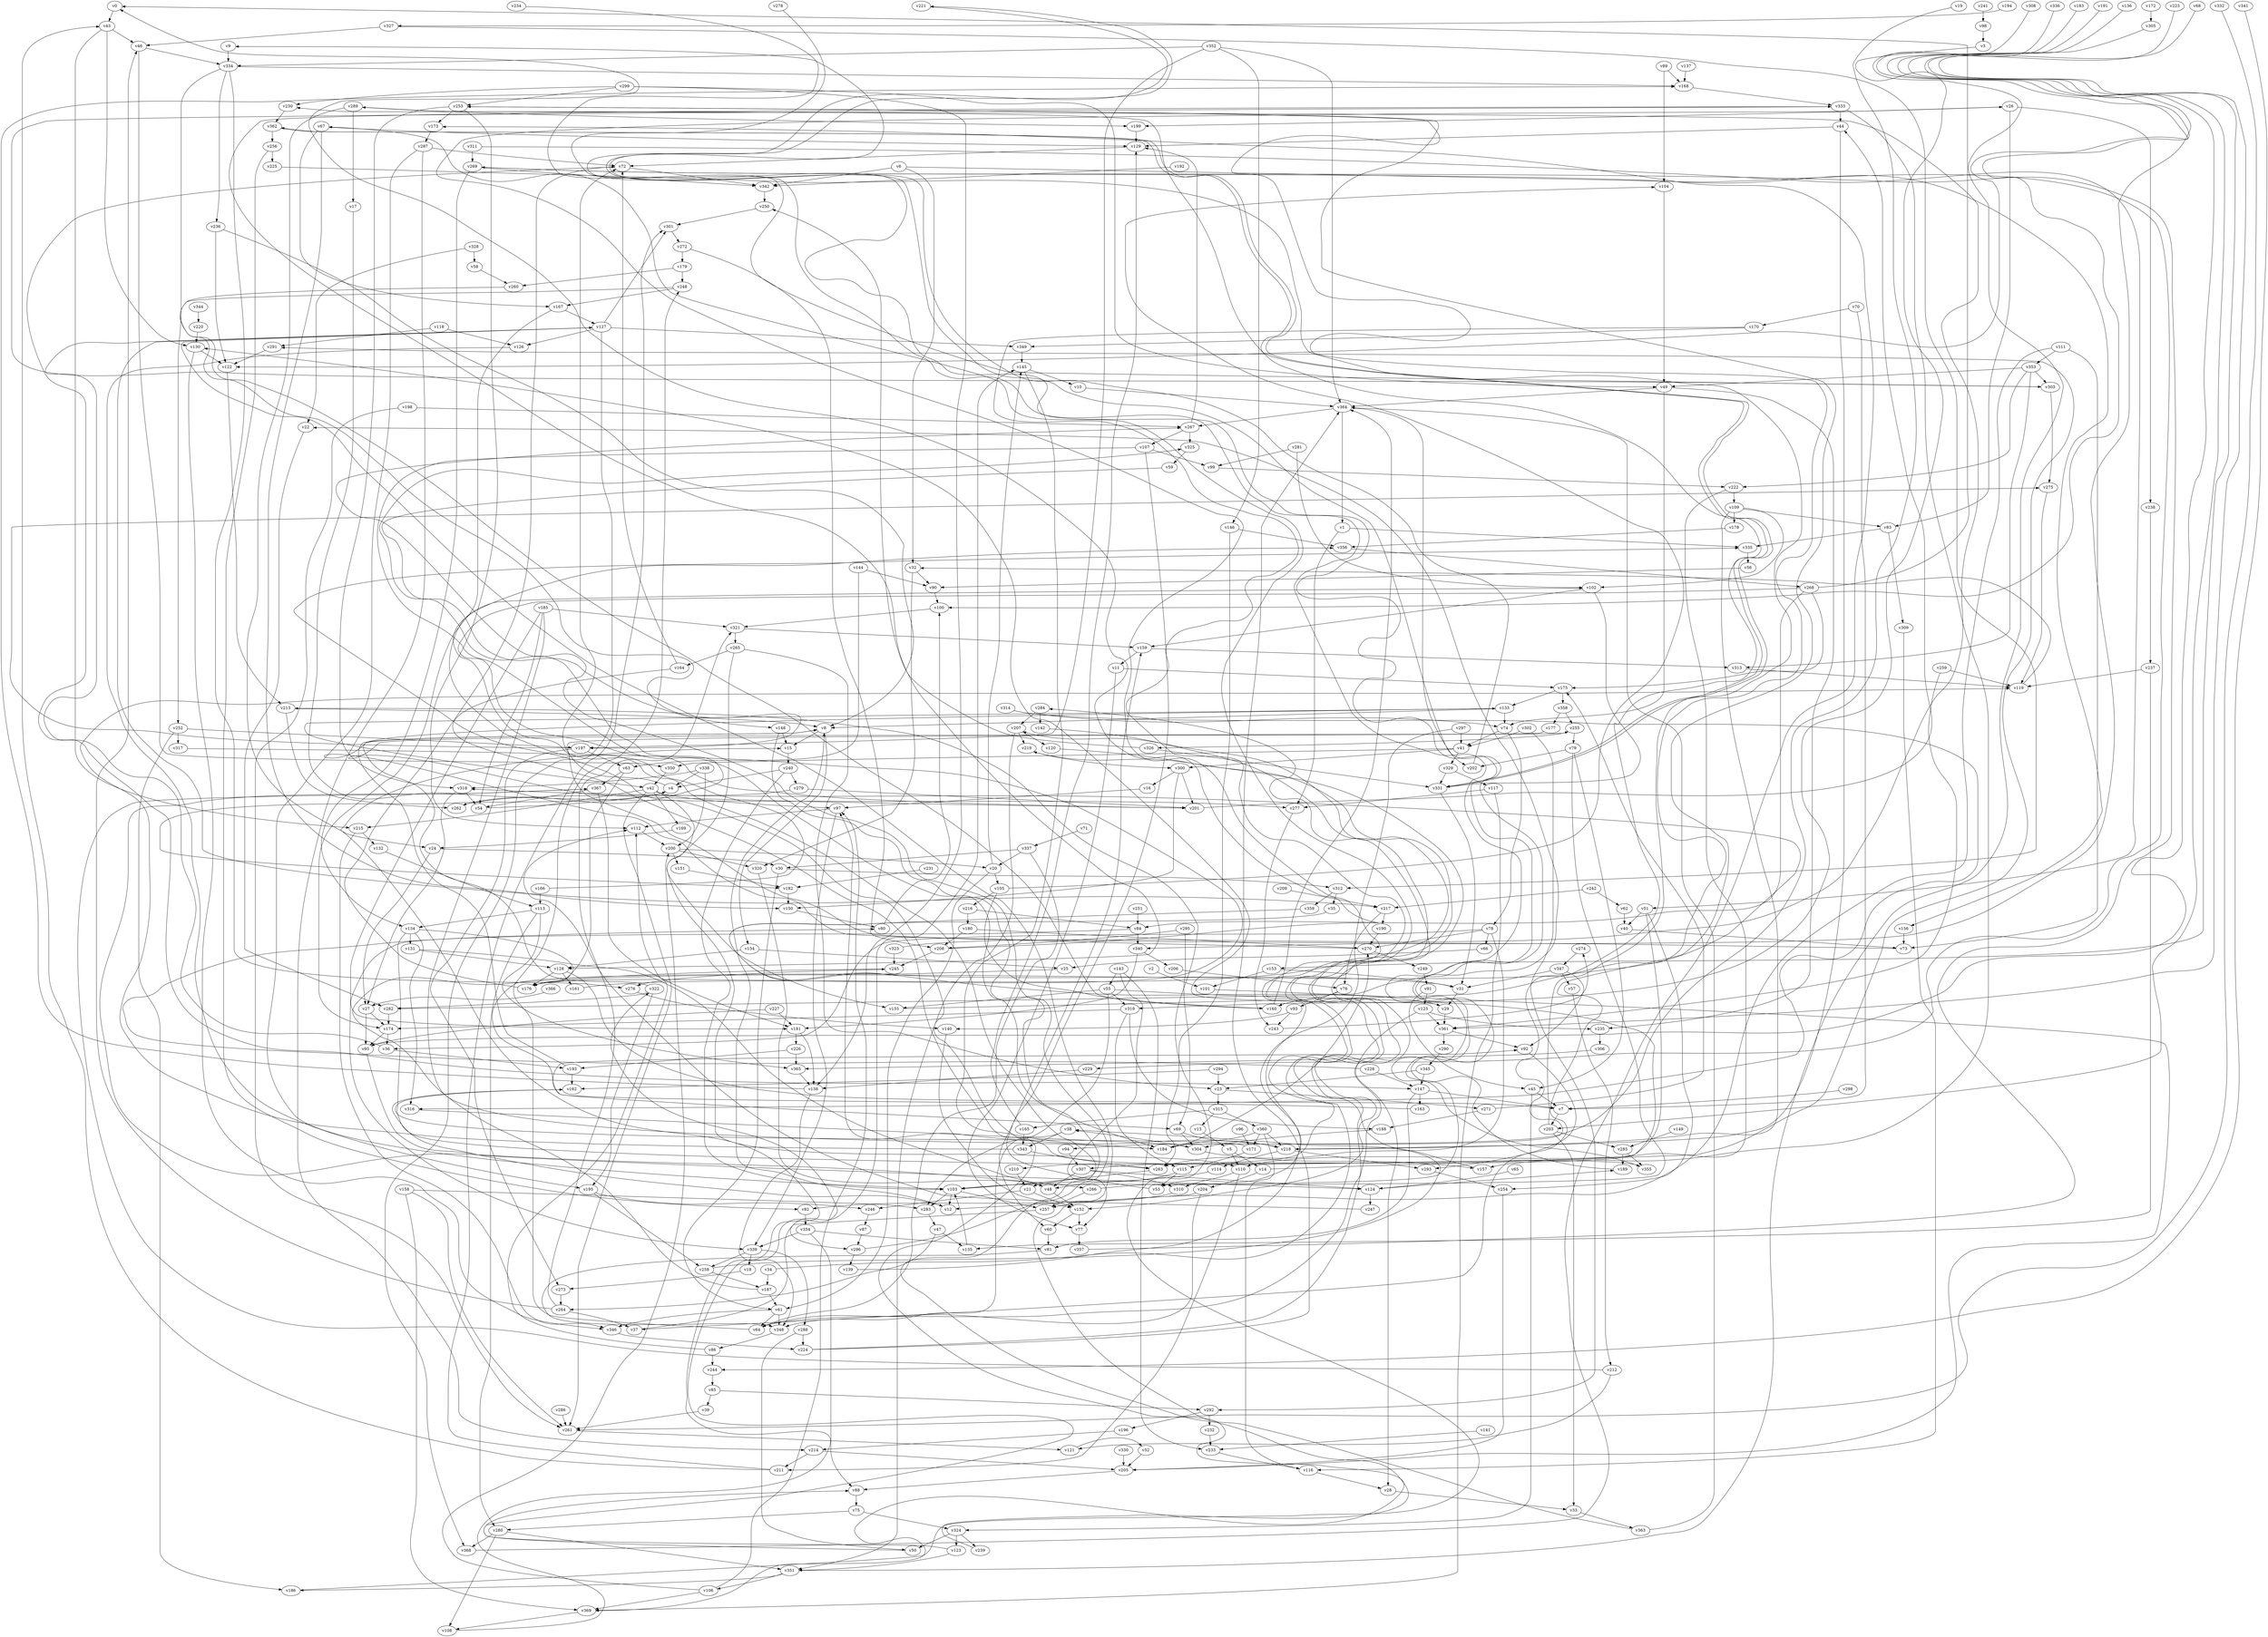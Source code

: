 // Benchmark game 550 - 370 vertices
// time_bound: 164
// targets: v58
digraph G {
    v0 [name="v0", player=1];
    v1 [name="v1", player=1];
    v2 [name="v2", player=0];
    v3 [name="v3", player=0];
    v4 [name="v4", player=0];
    v5 [name="v5", player=1];
    v6 [name="v6", player=0];
    v7 [name="v7", player=0];
    v8 [name="v8", player=1];
    v9 [name="v9", player=0];
    v10 [name="v10", player=1];
    v11 [name="v11", player=0];
    v12 [name="v12", player=0];
    v13 [name="v13", player=0];
    v14 [name="v14", player=0];
    v15 [name="v15", player=0];
    v16 [name="v16", player=0];
    v17 [name="v17", player=1];
    v18 [name="v18", player=0];
    v19 [name="v19", player=1];
    v20 [name="v20", player=1];
    v21 [name="v21", player=1];
    v22 [name="v22", player=1];
    v23 [name="v23", player=0];
    v24 [name="v24", player=0];
    v25 [name="v25", player=1];
    v26 [name="v26", player=0];
    v27 [name="v27", player=1];
    v28 [name="v28", player=0];
    v29 [name="v29", player=0];
    v30 [name="v30", player=0];
    v31 [name="v31", player=0];
    v32 [name="v32", player=1];
    v33 [name="v33", player=1];
    v34 [name="v34", player=0];
    v35 [name="v35", player=1];
    v36 [name="v36", player=1];
    v37 [name="v37", player=1];
    v38 [name="v38", player=0];
    v39 [name="v39", player=1];
    v40 [name="v40", player=0];
    v41 [name="v41", player=1];
    v42 [name="v42", player=0];
    v43 [name="v43", player=0];
    v44 [name="v44", player=0];
    v45 [name="v45", player=1];
    v46 [name="v46", player=1];
    v47 [name="v47", player=0];
    v48 [name="v48", player=1];
    v49 [name="v49", player=0];
    v50 [name="v50", player=0];
    v51 [name="v51", player=0];
    v52 [name="v52", player=0];
    v53 [name="v53", player=0];
    v54 [name="v54", player=0];
    v55 [name="v55", player=1];
    v56 [name="v56", player=1];
    v57 [name="v57", player=1];
    v58 [name="v58", player=0, target=1];
    v59 [name="v59", player=1];
    v60 [name="v60", player=0];
    v61 [name="v61", player=1];
    v62 [name="v62", player=1];
    v63 [name="v63", player=1];
    v64 [name="v64", player=0];
    v65 [name="v65", player=1];
    v66 [name="v66", player=0];
    v67 [name="v67", player=0];
    v68 [name="v68", player=1];
    v69 [name="v69", player=1];
    v70 [name="v70", player=1];
    v71 [name="v71", player=0];
    v72 [name="v72", player=0];
    v73 [name="v73", player=1];
    v74 [name="v74", player=1];
    v75 [name="v75", player=1];
    v76 [name="v76", player=0];
    v77 [name="v77", player=1];
    v78 [name="v78", player=0];
    v79 [name="v79", player=1];
    v80 [name="v80", player=0];
    v81 [name="v81", player=1];
    v82 [name="v82", player=0];
    v83 [name="v83", player=1];
    v84 [name="v84", player=1];
    v85 [name="v85", player=1];
    v86 [name="v86", player=1];
    v87 [name="v87", player=0];
    v88 [name="v88", player=0];
    v89 [name="v89", player=0];
    v90 [name="v90", player=1];
    v91 [name="v91", player=1];
    v92 [name="v92", player=0];
    v93 [name="v93", player=1];
    v94 [name="v94", player=0];
    v95 [name="v95", player=0];
    v96 [name="v96", player=0];
    v97 [name="v97", player=0];
    v98 [name="v98", player=0];
    v99 [name="v99", player=0];
    v100 [name="v100", player=0];
    v101 [name="v101", player=0];
    v102 [name="v102", player=0];
    v103 [name="v103", player=0];
    v104 [name="v104", player=0];
    v105 [name="v105", player=1];
    v106 [name="v106", player=0];
    v107 [name="v107", player=0];
    v108 [name="v108", player=0];
    v109 [name="v109", player=0];
    v110 [name="v110", player=1];
    v111 [name="v111", player=0];
    v112 [name="v112", player=0];
    v113 [name="v113", player=0];
    v114 [name="v114", player=1];
    v115 [name="v115", player=0];
    v116 [name="v116", player=1];
    v117 [name="v117", player=0];
    v118 [name="v118", player=1];
    v119 [name="v119", player=0];
    v120 [name="v120", player=1];
    v121 [name="v121", player=0];
    v122 [name="v122", player=1];
    v123 [name="v123", player=1];
    v124 [name="v124", player=0];
    v125 [name="v125", player=1];
    v126 [name="v126", player=1];
    v127 [name="v127", player=1];
    v128 [name="v128", player=1];
    v129 [name="v129", player=1];
    v130 [name="v130", player=1];
    v131 [name="v131", player=0];
    v132 [name="v132", player=0];
    v133 [name="v133", player=0];
    v134 [name="v134", player=1];
    v135 [name="v135", player=0];
    v136 [name="v136", player=1];
    v137 [name="v137", player=0];
    v138 [name="v138", player=1];
    v139 [name="v139", player=1];
    v140 [name="v140", player=1];
    v141 [name="v141", player=0];
    v142 [name="v142", player=0];
    v143 [name="v143", player=1];
    v144 [name="v144", player=1];
    v145 [name="v145", player=1];
    v146 [name="v146", player=1];
    v147 [name="v147", player=0];
    v148 [name="v148", player=1];
    v149 [name="v149", player=0];
    v150 [name="v150", player=0];
    v151 [name="v151", player=0];
    v152 [name="v152", player=0];
    v153 [name="v153", player=1];
    v154 [name="v154", player=1];
    v155 [name="v155", player=0];
    v156 [name="v156", player=0];
    v157 [name="v157", player=1];
    v158 [name="v158", player=1];
    v159 [name="v159", player=1];
    v160 [name="v160", player=1];
    v161 [name="v161", player=0];
    v162 [name="v162", player=0];
    v163 [name="v163", player=1];
    v164 [name="v164", player=0];
    v165 [name="v165", player=1];
    v166 [name="v166", player=0];
    v167 [name="v167", player=1];
    v168 [name="v168", player=1];
    v169 [name="v169", player=0];
    v170 [name="v170", player=1];
    v171 [name="v171", player=0];
    v172 [name="v172", player=1];
    v173 [name="v173", player=1];
    v174 [name="v174", player=1];
    v175 [name="v175", player=0];
    v176 [name="v176", player=1];
    v177 [name="v177", player=1];
    v178 [name="v178", player=1];
    v179 [name="v179", player=0];
    v180 [name="v180", player=1];
    v181 [name="v181", player=0];
    v182 [name="v182", player=0];
    v183 [name="v183", player=0];
    v184 [name="v184", player=1];
    v185 [name="v185", player=0];
    v186 [name="v186", player=0];
    v187 [name="v187", player=1];
    v188 [name="v188", player=0];
    v189 [name="v189", player=0];
    v190 [name="v190", player=0];
    v191 [name="v191", player=0];
    v192 [name="v192", player=0];
    v193 [name="v193", player=1];
    v194 [name="v194", player=1];
    v195 [name="v195", player=0];
    v196 [name="v196", player=0];
    v197 [name="v197", player=0];
    v198 [name="v198", player=1];
    v199 [name="v199", player=0];
    v200 [name="v200", player=1];
    v201 [name="v201", player=0];
    v202 [name="v202", player=0];
    v203 [name="v203", player=1];
    v204 [name="v204", player=0];
    v205 [name="v205", player=1];
    v206 [name="v206", player=0];
    v207 [name="v207", player=0];
    v208 [name="v208", player=0];
    v209 [name="v209", player=1];
    v210 [name="v210", player=1];
    v211 [name="v211", player=0];
    v212 [name="v212", player=0];
    v213 [name="v213", player=0];
    v214 [name="v214", player=0];
    v215 [name="v215", player=0];
    v216 [name="v216", player=0];
    v217 [name="v217", player=1];
    v218 [name="v218", player=1];
    v219 [name="v219", player=0];
    v220 [name="v220", player=1];
    v221 [name="v221", player=1];
    v222 [name="v222", player=0];
    v223 [name="v223", player=1];
    v224 [name="v224", player=0];
    v225 [name="v225", player=0];
    v226 [name="v226", player=0];
    v227 [name="v227", player=1];
    v228 [name="v228", player=0];
    v229 [name="v229", player=1];
    v230 [name="v230", player=0];
    v231 [name="v231", player=1];
    v232 [name="v232", player=0];
    v233 [name="v233", player=0];
    v234 [name="v234", player=0];
    v235 [name="v235", player=0];
    v236 [name="v236", player=1];
    v237 [name="v237", player=0];
    v238 [name="v238", player=0];
    v239 [name="v239", player=0];
    v240 [name="v240", player=1];
    v241 [name="v241", player=1];
    v242 [name="v242", player=1];
    v243 [name="v243", player=1];
    v244 [name="v244", player=0];
    v245 [name="v245", player=1];
    v246 [name="v246", player=1];
    v247 [name="v247", player=0];
    v248 [name="v248", player=1];
    v249 [name="v249", player=0];
    v250 [name="v250", player=1];
    v251 [name="v251", player=0];
    v252 [name="v252", player=1];
    v253 [name="v253", player=1];
    v254 [name="v254", player=1];
    v255 [name="v255", player=1];
    v256 [name="v256", player=0];
    v257 [name="v257", player=0];
    v258 [name="v258", player=1];
    v259 [name="v259", player=1];
    v260 [name="v260", player=1];
    v261 [name="v261", player=1];
    v262 [name="v262", player=0];
    v263 [name="v263", player=0];
    v264 [name="v264", player=1];
    v265 [name="v265", player=1];
    v266 [name="v266", player=1];
    v267 [name="v267", player=0];
    v268 [name="v268", player=1];
    v269 [name="v269", player=0];
    v270 [name="v270", player=0];
    v271 [name="v271", player=0];
    v272 [name="v272", player=1];
    v273 [name="v273", player=0];
    v274 [name="v274", player=0];
    v275 [name="v275", player=0];
    v276 [name="v276", player=1];
    v277 [name="v277", player=1];
    v278 [name="v278", player=0];
    v279 [name="v279", player=1];
    v280 [name="v280", player=1];
    v281 [name="v281", player=0];
    v282 [name="v282", player=1];
    v283 [name="v283", player=0];
    v284 [name="v284", player=0];
    v285 [name="v285", player=0];
    v286 [name="v286", player=1];
    v287 [name="v287", player=1];
    v288 [name="v288", player=0];
    v289 [name="v289", player=0];
    v290 [name="v290", player=0];
    v291 [name="v291", player=0];
    v292 [name="v292", player=1];
    v293 [name="v293", player=1];
    v294 [name="v294", player=0];
    v295 [name="v295", player=0];
    v296 [name="v296", player=1];
    v297 [name="v297", player=0];
    v298 [name="v298", player=1];
    v299 [name="v299", player=1];
    v300 [name="v300", player=1];
    v301 [name="v301", player=1];
    v302 [name="v302", player=0];
    v303 [name="v303", player=0];
    v304 [name="v304", player=0];
    v305 [name="v305", player=0];
    v306 [name="v306", player=0];
    v307 [name="v307", player=1];
    v308 [name="v308", player=0];
    v309 [name="v309", player=0];
    v310 [name="v310", player=1];
    v311 [name="v311", player=1];
    v312 [name="v312", player=0];
    v313 [name="v313", player=1];
    v314 [name="v314", player=1];
    v315 [name="v315", player=0];
    v316 [name="v316", player=0];
    v317 [name="v317", player=0];
    v318 [name="v318", player=0];
    v319 [name="v319", player=0];
    v320 [name="v320", player=0];
    v321 [name="v321", player=1];
    v322 [name="v322", player=0];
    v323 [name="v323", player=0];
    v324 [name="v324", player=1];
    v325 [name="v325", player=0];
    v326 [name="v326", player=0];
    v327 [name="v327", player=1];
    v328 [name="v328", player=0];
    v329 [name="v329", player=0];
    v330 [name="v330", player=0];
    v331 [name="v331", player=0];
    v332 [name="v332", player=1];
    v333 [name="v333", player=0];
    v334 [name="v334", player=1];
    v335 [name="v335", player=1];
    v336 [name="v336", player=1];
    v337 [name="v337", player=0];
    v338 [name="v338", player=1];
    v339 [name="v339", player=0];
    v340 [name="v340", player=0];
    v341 [name="v341", player=0];
    v342 [name="v342", player=0];
    v343 [name="v343", player=0];
    v344 [name="v344", player=1];
    v345 [name="v345", player=1];
    v346 [name="v346", player=0];
    v347 [name="v347", player=1];
    v348 [name="v348", player=1];
    v349 [name="v349", player=0];
    v350 [name="v350", player=0];
    v351 [name="v351", player=1];
    v352 [name="v352", player=0];
    v353 [name="v353", player=0];
    v354 [name="v354", player=0];
    v355 [name="v355", player=1];
    v356 [name="v356", player=0];
    v357 [name="v357", player=0];
    v358 [name="v358", player=0];
    v359 [name="v359", player=0];
    v360 [name="v360", player=0];
    v361 [name="v361", player=1];
    v362 [name="v362", player=1];
    v363 [name="v363", player=0];
    v364 [name="v364", player=1];
    v365 [name="v365", player=0];
    v366 [name="v366", player=1];
    v367 [name="v367", player=1];
    v368 [name="v368", player=0];
    v369 [name="v369", player=1];

    v0 -> v43;
    v1 -> v277;
    v2 -> v101;
    v3 -> v319 [constraint="t mod 4 == 2"];
    v4 -> v182 [constraint="t < 12"];
    v5 -> v14;
    v6 -> v156 [constraint="t >= 1"];
    v7 -> v203;
    v8 -> v15;
    v9 -> v334;
    v10 -> v364;
    v11 -> v175;
    v12 -> v8;
    v13 -> v5;
    v14 -> v291 [constraint="t >= 4"];
    v15 -> v240;
    v16 -> v97;
    v17 -> v277;
    v18 -> v273;
    v19 -> v94 [constraint="t < 10"];
    v20 -> v145;
    v21 -> v152;
    v22 -> v282;
    v23 -> v315;
    v24 -> v30;
    v25 -> v69 [constraint="t mod 4 == 2"];
    v26 -> v199;
    v27 -> v95;
    v28 -> v33;
    v29 -> v130 [constraint="t >= 4"];
    v30 -> v312;
    v31 -> v29;
    v32 -> v320;
    v33 -> v363;
    v34 -> v67 [constraint="t >= 5"];
    v35 -> v31 [constraint="t < 15"];
    v36 -> v127 [constraint="t mod 2 == 1"];
    v37 -> v145;
    v38 -> v348;
    v39 -> v261;
    v40 -> v73;
    v41 -> v350;
    v42 -> v215;
    v43 -> v46;
    v44 -> v129;
    v45 -> v7;
    v46 -> v334;
    v47 -> v264;
    v48 -> v152;
    v49 -> v364;
    v50 -> v322 [constraint="t >= 1"];
    v51 -> v263;
    v52 -> v205;
    v53 -> v159;
    v54 -> v4 [constraint="t mod 5 == 0"];
    v55 -> v307 [constraint="t mod 5 == 4"];
    v56 -> v90;
    v57 -> v212;
    v58 -> v260;
    v59 -> v148 [constraint="t >= 4"];
    v60 -> v81;
    v61 -> v346;
    v62 -> v40;
    v63 -> v367;
    v64 -> v248;
    v65 -> v124;
    v66 -> v25;
    v67 -> v150;
    v68 -> v361 [constraint="t mod 3 == 1"];
    v69 -> v304;
    v70 -> v170;
    v71 -> v337;
    v72 -> v147 [constraint="t >= 2"];
    v73 -> v255 [constraint="t mod 5 == 4"];
    v74 -> v41;
    v75 -> v280;
    v76 -> v93;
    v77 -> v357;
    v78 -> v36 [constraint="t >= 2"];
    v79 -> v202;
    v80 -> v100;
    v81 -> v348 [constraint="t < 15"];
    v82 -> v354;
    v83 -> v309;
    v84 -> v181 [constraint="t >= 1"];
    v85 -> v39;
    v86 -> v112;
    v87 -> v296;
    v88 -> v75;
    v89 -> v168;
    v90 -> v100;
    v91 -> v45;
    v92 -> v293;
    v93 -> v140;
    v94 -> v307;
    v95 -> v12;
    v96 -> v171;
    v97 -> v112;
    v98 -> v3;
    v99 -> v222;
    v100 -> v321;
    v101 -> v205 [constraint="t >= 2"];
    v102 -> v331;
    v103 -> v257;
    v104 -> v49;
    v105 -> v104 [constraint="t mod 4 == 0"];
    v106 -> v200;
    v107 -> v184 [constraint="t >= 4"];
    v108 -> v15 [constraint="t >= 5"];
    v109 -> v102;
    v110 -> v310;
    v111 -> v257 [constraint="t mod 5 == 4"];
    v112 -> v200;
    v113 -> v280;
    v114 -> v103;
    v115 -> v53;
    v116 -> v28;
    v117 -> v369;
    v118 -> v291;
    v119 -> v32 [constraint="t < 6"];
    v120 -> v152 [constraint="t mod 5 == 3"];
    v121 -> v52 [constraint="t mod 5 == 4"];
    v122 -> v213;
    v123 -> v88 [constraint="t mod 3 == 0"];
    v124 -> v189 [constraint="t >= 5"];
    v125 -> v28;
    v126 -> v195 [constraint="t < 6"];
    v127 -> v217 [constraint="t mod 4 == 1"];
    v128 -> v7;
    v129 -> v72;
    v130 -> v122;
    v131 -> v48 [constraint="t < 14"];
    v132 -> v113;
    v133 -> v42 [constraint="t mod 3 == 0"];
    v134 -> v176 [constraint="t >= 2"];
    v135 -> v103;
    v136 -> v95 [constraint="t >= 1"];
    v137 -> v168;
    v138 -> v168 [constraint="t >= 3"];
    v139 -> v26 [constraint="t mod 4 == 0"];
    v140 -> v152;
    v141 -> v233;
    v142 -> v64 [constraint="t < 6"];
    v143 -> v77;
    v144 -> v90;
    v145 -> v218;
    v146 -> v263;
    v147 -> v163;
    v148 -> v103 [constraint="t >= 1"];
    v149 -> v285;
    v150 -> v80;
    v151 -> v182;
    v152 -> v77;
    v153 -> v101;
    v154 -> v25;
    v155 -> v253 [constraint="t < 9"];
    v156 -> v73;
    v157 -> v284 [constraint="t mod 5 == 2"];
    v158 -> v283;
    v159 -> v11;
    v160 -> v364;
    v161 -> v207 [constraint="t >= 1"];
    v162 -> v124 [constraint="t mod 2 == 0"];
    v163 -> v92 [constraint="t mod 3 == 2"];
    v164 -> v369 [constraint="t mod 2 == 0"];
    v165 -> v343;
    v166 -> v356 [constraint="t >= 1"];
    v167 -> v127;
    v168 -> v333;
    v169 -> v24;
    v170 -> v210 [constraint="t < 12"];
    v171 -> v162 [constraint="t >= 1"];
    v172 -> v305;
    v173 -> v287;
    v174 -> v36;
    v175 -> v358;
    v176 -> v318 [constraint="t >= 4"];
    v177 -> v201 [constraint="t >= 1"];
    v178 -> v356;
    v179 -> v260;
    v180 -> v270;
    v181 -> v226;
    v182 -> v150;
    v183 -> v100 [constraint="t >= 1"];
    v184 -> v230 [constraint="t mod 4 == 0"];
    v185 -> v321;
    v186 -> v213 [constraint="t < 6"];
    v187 -> v245 [constraint="t < 11"];
    v188 -> v304;
    v189 -> v22 [constraint="t < 6"];
    v190 -> v270;
    v191 -> v340 [constraint="t mod 2 == 1"];
    v192 -> v342;
    v193 -> v8 [constraint="t >= 2"];
    v194 -> v327 [constraint="t < 6"];
    v195 -> v258;
    v196 -> v214;
    v197 -> v275 [constraint="t mod 4 == 3"];
    v198 -> v261;
    v199 -> v129;
    v200 -> v20;
    v201 -> v44;
    v202 -> v9 [constraint="t < 8"];
    v203 -> v253 [constraint="t >= 5"];
    v204 -> v64;
    v205 -> v88;
    v206 -> v76;
    v207 -> v351;
    v208 -> v0 [constraint="t < 9"];
    v209 -> v217;
    v210 -> v21;
    v211 -> v43;
    v212 -> v367 [constraint="t < 5"];
    v213 -> v262;
    v214 -> v211;
    v215 -> v346;
    v216 -> v180;
    v217 -> v76;
    v218 -> v114;
    v219 -> v300;
    v220 -> v130;
    v221 -> v282 [constraint="t >= 3"];
    v222 -> v109;
    v223 -> v153 [constraint="t < 7"];
    v224 -> v219 [constraint="t < 7"];
    v225 -> v37 [constraint="t mod 5 == 3"];
    v226 -> v365;
    v227 -> v181;
    v228 -> v80 [constraint="t < 6"];
    v229 -> v138;
    v230 -> v362;
    v231 -> v182;
    v232 -> v233;
    v233 -> v116;
    v234 -> v303 [constraint="t mod 3 == 0"];
    v235 -> v306;
    v236 -> v8 [constraint="t >= 3"];
    v237 -> v119;
    v238 -> v237;
    v239 -> v102 [constraint="t >= 5"];
    v240 -> v4;
    v241 -> v98;
    v242 -> v217;
    v243 -> v274 [constraint="t < 7"];
    v244 -> v85;
    v245 -> v276;
    v246 -> v87;
    v247 -> v112 [constraint="t >= 2"];
    v248 -> v197 [constraint="t mod 3 == 1"];
    v249 -> v91;
    v250 -> v301;
    v251 -> v84;
    v252 -> v186;
    v253 -> v318;
    v254 -> v205;
    v255 -> v326;
    v256 -> v225;
    v257 -> v296 [constraint="t mod 4 == 1"];
    v258 -> v38 [constraint="t >= 3"];
    v259 -> v119;
    v260 -> v160 [constraint="t < 8"];
    v261 -> v121;
    v262 -> v325 [constraint="t >= 1"];
    v263 -> v21;
    v264 -> v46;
    v265 -> v164;
    v266 -> v221 [constraint="t >= 4"];
    v267 -> v107;
    v268 -> v201 [constraint="t < 14"];
    v269 -> v229 [constraint="t mod 2 == 1"];
    v270 -> v133 [constraint="t >= 2"];
    v271 -> v188;
    v272 -> v179;
    v273 -> v264;
    v274 -> v347;
    v275 -> v119;
    v276 -> v140;
    v277 -> v243;
    v278 -> v355 [constraint="t mod 3 == 1"];
    v279 -> v262;
    v280 -> v368;
    v281 -> v99;
    v282 -> v174;
    v283 -> v47;
    v284 -> v142;
    v285 -> v189;
    v286 -> v261;
    v287 -> v103;
    v288 -> v50;
    v289 -> v17;
    v290 -> v345;
    v291 -> v122;
    v292 -> v232;
    v293 -> v254;
    v294 -> v162 [constraint="t >= 4"];
    v295 -> v208;
    v296 -> v267 [constraint="t >= 4"];
    v297 -> v53;
    v298 -> v7;
    v299 -> v230;
    v300 -> v150;
    v301 -> v272;
    v302 -> v41;
    v303 -> v333 [constraint="t < 10"];
    v304 -> v38 [constraint="t < 7"];
    v305 -> v203 [constraint="t mod 5 == 4"];
    v306 -> v365;
    v307 -> v124;
    v308 -> v351 [constraint="t mod 4 == 1"];
    v309 -> v116;
    v310 -> v82;
    v311 -> v51 [constraint="t mod 5 == 0"];
    v312 -> v359;
    v313 -> v119;
    v314 -> v316 [constraint="t mod 3 == 0"];
    v315 -> v360;
    v316 -> v304;
    v317 -> v176 [constraint="t < 15"];
    v318 -> v54;
    v319 -> v115;
    v320 -> v48;
    v321 -> v265;
    v322 -> v8 [constraint="t < 7"];
    v323 -> v289 [constraint="t mod 5 == 3"];
    v324 -> v239;
    v325 -> v59;
    v326 -> v331;
    v327 -> v46;
    v328 -> v22;
    v329 -> v117;
    v330 -> v205;
    v331 -> v362 [constraint="t mod 4 == 0"];
    v332 -> v261 [constraint="t mod 2 == 1"];
    v333 -> v128 [constraint="t mod 5 == 1"];
    v334 -> v276;
    v335 -> v56;
    v336 -> v122 [constraint="t mod 4 == 1"];
    v337 -> v20;
    v338 -> v4;
    v339 -> v258;
    v340 -> v206;
    v341 -> v244 [constraint="t >= 5"];
    v342 -> v250;
    v343 -> v119 [constraint="t >= 1"];
    v344 -> v220;
    v345 -> v23;
    v346 -> v224;
    v347 -> v57;
    v348 -> v86;
    v349 -> v145;
    v350 -> v42;
    v351 -> v186;
    v352 -> v197;
    v353 -> v303;
    v354 -> v88;
    v355 -> v335 [constraint="t mod 2 == 1"];
    v356 -> v268;
    v357 -> v269 [constraint="t < 5"];
    v358 -> v177;
    v359 -> v29 [constraint="t mod 4 == 0"];
    v360 -> v116;
    v361 -> v290;
    v362 -> v331 [constraint="t mod 5 == 3"];
    v363 -> v127 [constraint="t < 10"];
    v364 -> v202;
    v365 -> v138;
    v366 -> v27;
    v367 -> v266 [constraint="t >= 1"];
    v368 -> v173 [constraint="t >= 1"];
    v369 -> v108;
    v292 -> v196;
    v326 -> v250;
    v353 -> v313;
    v84 -> v340;
    v360 -> v171;
    v125 -> v361;
    v197 -> v63;
    v203 -> v285;
    v134 -> v131;
    v26 -> v83;
    v47 -> v135;
    v49 -> v74;
    v354 -> v81;
    v127 -> v301;
    v118 -> v126;
    v259 -> v361;
    v79 -> v45;
    v364 -> v267;
    v117 -> v277;
    v351 -> v106;
    v302 -> v292;
    v91 -> v125;
    v130 -> v346;
    v267 -> v325;
    v24 -> v27;
    v307 -> v310;
    v322 -> v282;
    v271 -> v175;
    v78 -> v270;
    v327 -> v312;
    v105 -> v160;
    v93 -> v243;
    v224 -> v364;
    v319 -> v174;
    v361 -> v92;
    v334 -> v168;
    v333 -> v44;
    v353 -> v49;
    v110 -> v211;
    v214 -> v205;
    v337 -> v30;
    v4 -> v72;
    v267 -> v129;
    v337 -> v64;
    v43 -> v130;
    v55 -> v283;
    v197 -> v273;
    v227 -> v95;
    v258 -> v187;
    v148 -> v15;
    v167 -> v174;
    v266 -> v257;
    v109 -> v178;
    v145 -> v10;
    v158 -> v261;
    v321 -> v159;
    v334 -> v236;
    v147 -> v7;
    v228 -> v147;
    v362 -> v256;
    v269 -> v134;
    v158 -> v369;
    v294 -> v23;
    v268 -> v0;
    v128 -> v176;
    v153 -> v31;
    v32 -> v90;
    v299 -> v49;
    v97 -> v339;
    v338 -> v200;
    v43 -> v215;
    v20 -> v105;
    v314 -> v74;
    v226 -> v193;
    v300 -> v201;
    v42 -> v261;
    v367 -> v54;
    v109 -> v218;
    v265 -> v110;
    v353 -> v222;
    v216 -> v84;
    v339 -> v288;
    v76 -> v160;
    v103 -> v12;
    v144 -> v63;
    v175 -> v133;
    v5 -> v110;
    v143 -> v55;
    v143 -> v233;
    v69 -> v218;
    v6 -> v342;
    v237 -> v135;
    v352 -> v334;
    v70 -> v7;
    v281 -> v102;
    v23 -> v271;
    v61 -> v348;
    v152 -> v60;
    v38 -> v343;
    v41 -> v300;
    v123 -> v351;
    v125 -> v235;
    v78 -> v66;
    v252 -> v197;
    v124 -> v247;
    v113 -> v365;
    v270 -> v249;
    v360 -> v218;
    v280 -> v351;
    v288 -> v224;
    v171 -> v115;
    v312 -> v35;
    v354 -> v339;
    v222 -> v110;
    v285 -> v355;
    v184 -> v97;
    v185 -> v339;
    v138 -> v348;
    v131 -> v128;
    v55 -> v319;
    v324 -> v50;
    v253 -> v112;
    v296 -> v139;
    v195 -> v246;
    v75 -> v324;
    v134 -> v263;
    v212 -> v121;
    v256 -> v82;
    v207 -> v120;
    v213 -> v8;
    v127 -> v126;
    v111 -> v353;
    v323 -> v245;
    v236 -> v122;
    v55 -> v155;
    v41 -> v329;
    v67 -> v129;
    v299 -> v138;
    v127 -> v368;
    v103 -> v283;
    v280 -> v108;
    v180 -> v208;
    v85 -> v292;
    v287 -> v214;
    v204 -> v12;
    v187 -> v61;
    v42 -> v155;
    v165 -> v129;
    v200 -> v151;
    v34 -> v187;
    v198 -> v267;
    v107 -> v99;
    v36 -> v193;
    v319 -> v188;
    v240 -> v279;
    v6 -> v32;
    v242 -> v62;
    v268 -> v175;
    v83 -> v335;
    v147 -> v81;
    v331 -> v31;
    v364 -> v1;
    v185 -> v184;
    v284 -> v207;
    v248 -> v167;
    v208 -> v245;
    v179 -> v248;
    v181 -> v138;
    v133 -> v8;
    v255 -> v79;
    v11 -> v77;
    v352 -> v146;
    v51 -> v40;
    v67 -> v167;
    v240 -> v103;
    v315 -> v165;
    v265 -> v23;
    v345 -> v147;
    v207 -> v219;
    v307 -> v48;
    v27 -> v174;
    v21 -> v246;
    v264 -> v321;
    v334 -> v252;
    v14 -> v204;
    v343 -> v263;
    v113 -> v134;
    v72 -> v342;
    v74 -> v78;
    v328 -> v58;
    v42 -> v97;
    v46 -> v350;
    v63 -> v176;
    v111 -> v73;
    v358 -> v255;
    v106 -> v369;
    v78 -> v263;
    v268 -> v84;
    v128 -> v161;
    v333 -> v157;
    v146 -> v356;
    v106 -> v97;
    v289 -> v199;
    v218 -> v293;
    v44 -> v218;
    v159 -> v313;
    v185 -> v54;
    v287 -> v72;
    v289 -> v24;
    v127 -> v349;
    v340 -> v181;
    v20 -> v61;
    v102 -> v159;
    v272 -> v208;
    v269 -> v342;
    v115 -> v48;
    v304 -> v157;
    v51 -> v254;
    v89 -> v104;
    v203 -> v33;
    v252 -> v317;
    v154 -> v128;
    v61 -> v64;
    v264 -> v37;
    v174 -> v95;
    v200 -> v320;
    v26 -> v238;
    v42 -> v169;
    v8 -> v154;
    v133 -> v74;
    v295 -> v69;
    v347 -> v31;
    v300 -> v16;
    v109 -> v83;
    v339 -> v18;
    v363 -> v364;
    v29 -> v361;
    v311 -> v269;
    v107 -> v60;
    v215 -> v132;
    v324 -> v123;
    v338 -> v318;
    v176 -> v72;
    v164 -> v72;
    v30 -> v61;
    v49 -> v235;
    v297 -> v41;
    v86 -> v244;
    v184 -> v270;
    v279 -> v201;
    v134 -> v316;
    v105 -> v216;
    v367 -> v181;
    v315 -> v13;
    v166 -> v113;
    v329 -> v331;
    v211 -> v301;
    v79 -> v103;
    v253 -> v173;
    v1 -> v335;
    v347 -> v92;
    v360 -> v184;
    v299 -> v253;
    v352 -> v364;
    v303 -> v275;
    v318 -> v27;
    v45 -> v324;
    v170 -> v349;
    v193 -> v162;
    v322 -> v195;
    v217 -> v190;
}
